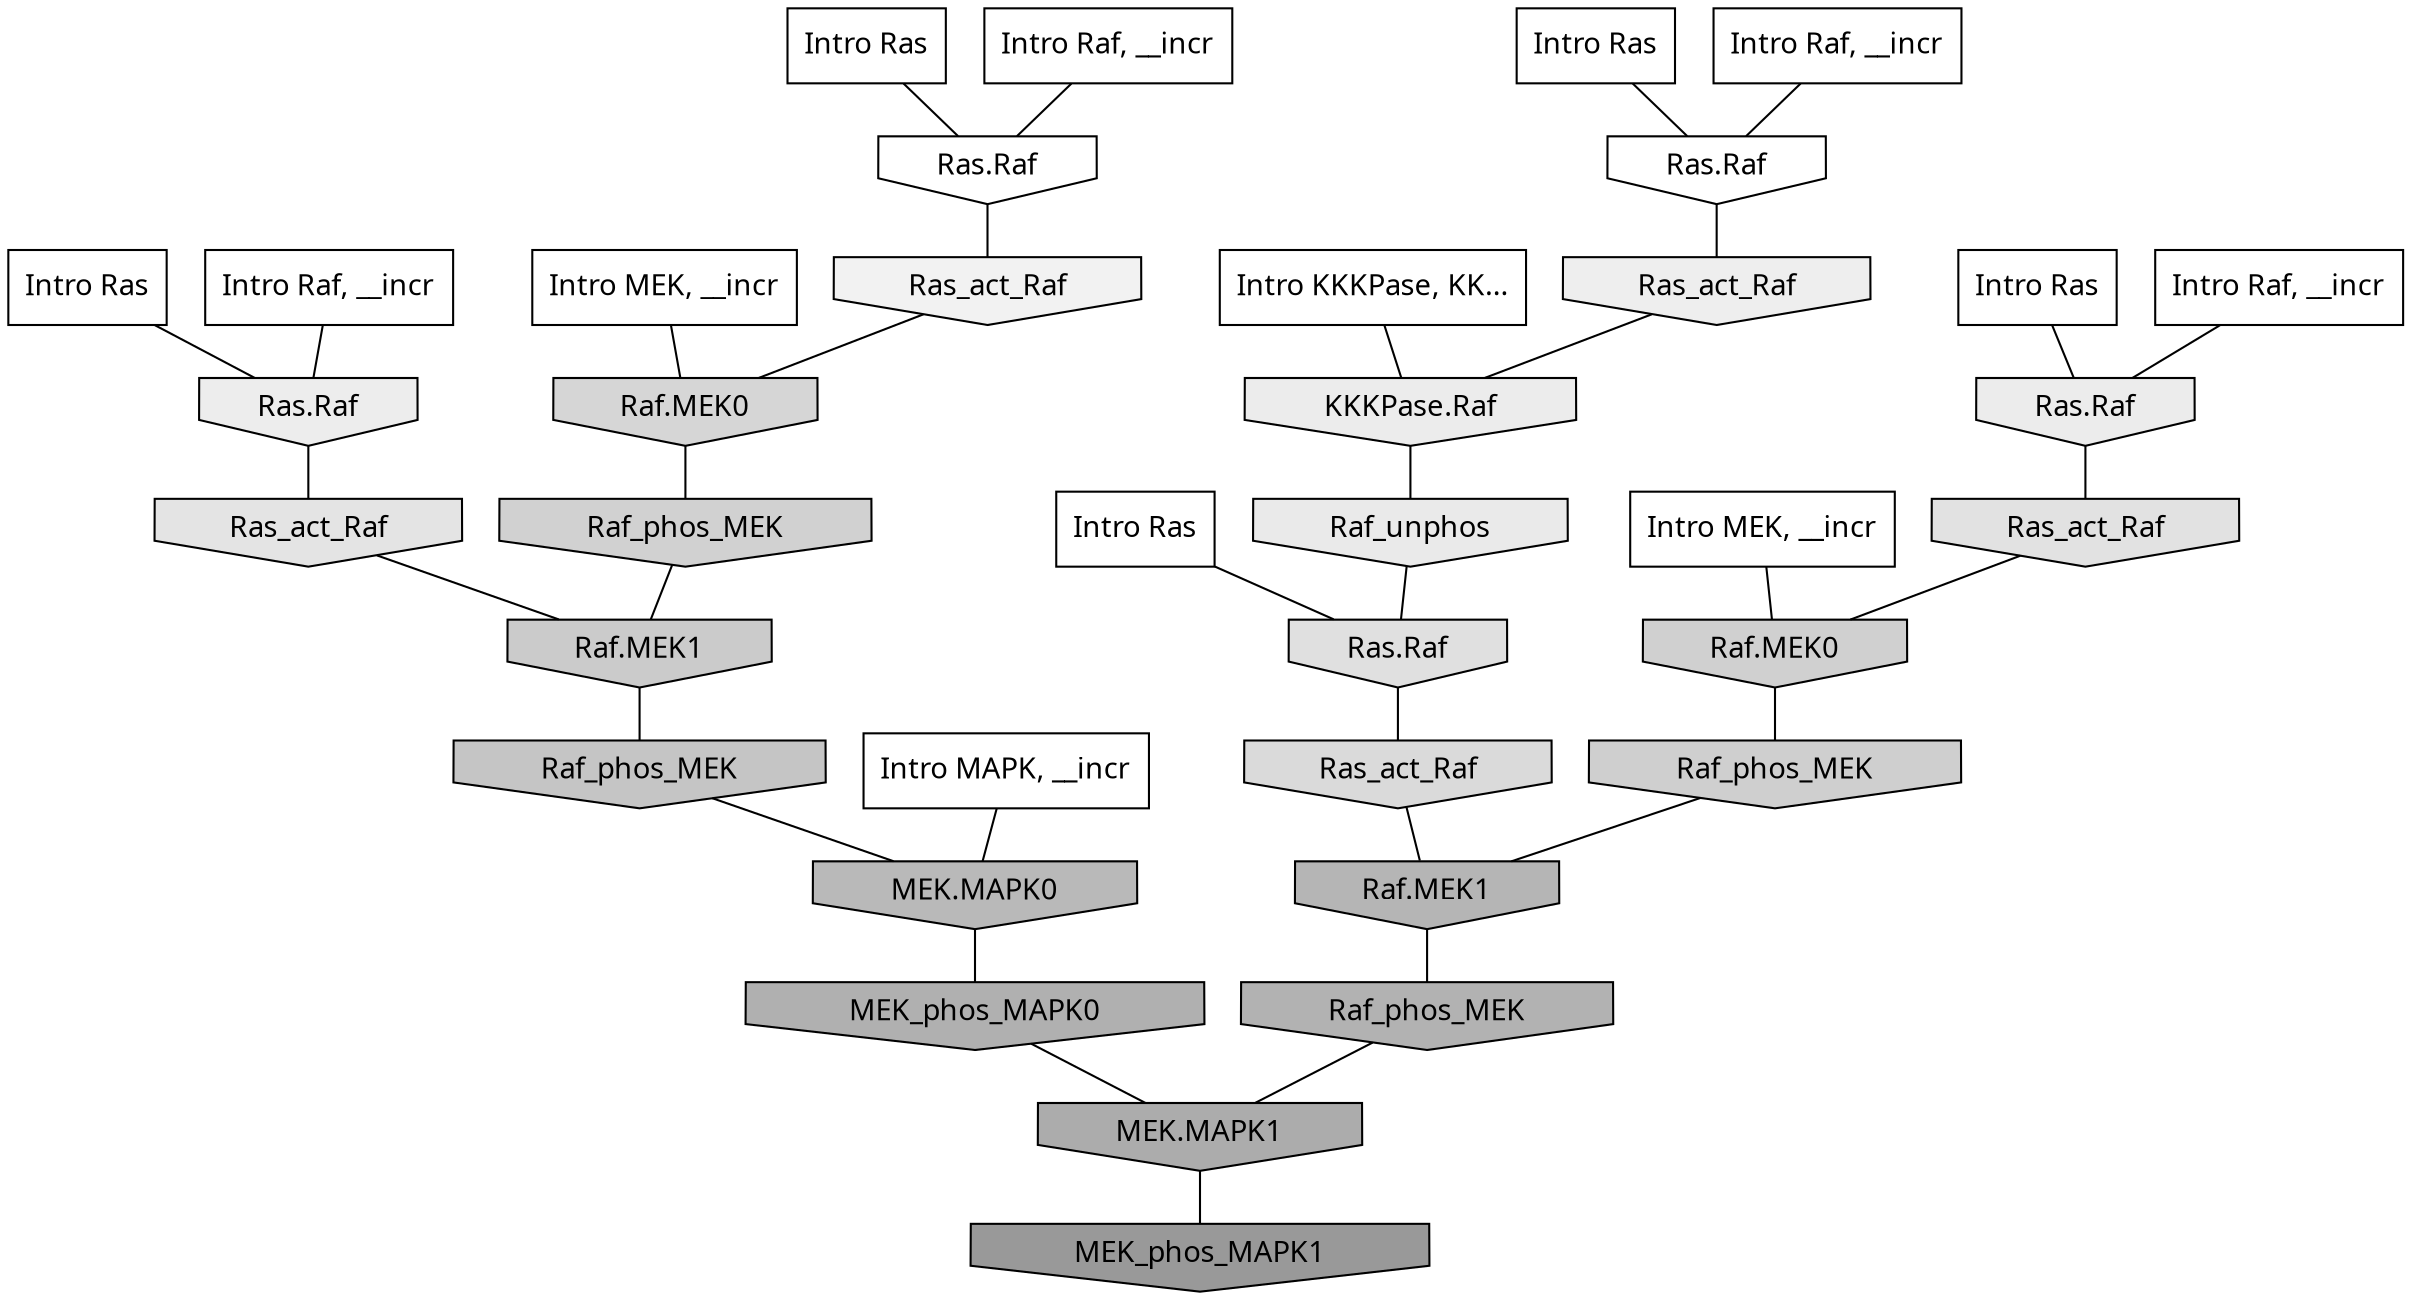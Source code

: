 digraph G{
  rankdir="TB";
  ranksep=0.30;
  node [fontname="CMU Serif"];
  edge [fontname="CMU Serif"];
  
  11 [label="Intro Ras", shape=rectangle, style=filled, fillcolor="0.000 0.000 1.000"]
  
  13 [label="Intro Ras", shape=rectangle, style=filled, fillcolor="0.000 0.000 1.000"]
  
  52 [label="Intro Ras", shape=rectangle, style=filled, fillcolor="0.000 0.000 1.000"]
  
  55 [label="Intro Ras", shape=rectangle, style=filled, fillcolor="0.000 0.000 1.000"]
  
  75 [label="Intro Ras", shape=rectangle, style=filled, fillcolor="0.000 0.000 1.000"]
  
  158 [label="Intro Raf, __incr", shape=rectangle, style=filled, fillcolor="0.000 0.000 1.000"]
  
  612 [label="Intro Raf, __incr", shape=rectangle, style=filled, fillcolor="0.000 0.000 1.000"]
  
  916 [label="Intro Raf, __incr", shape=rectangle, style=filled, fillcolor="0.000 0.000 1.000"]
  
  1038 [label="Intro Raf, __incr", shape=rectangle, style=filled, fillcolor="0.000 0.000 1.000"]
  
  1858 [label="Intro MEK, __incr", shape=rectangle, style=filled, fillcolor="0.000 0.000 1.000"]
  
  2062 [label="Intro MEK, __incr", shape=rectangle, style=filled, fillcolor="0.000 0.000 1.000"]
  
  3030 [label="Intro MAPK, __incr", shape=rectangle, style=filled, fillcolor="0.000 0.000 1.000"]
  
  3190 [label="Intro KKKPase, KK...", shape=rectangle, style=filled, fillcolor="0.000 0.000 1.000"]
  
  3204 [label="Ras.Raf", shape=invhouse, style=filled, fillcolor="0.000 0.000 1.000"]
  
  3205 [label="Ras.Raf", shape=invhouse, style=filled, fillcolor="0.000 0.000 1.000"]
  
  3805 [label="Ras_act_Raf", shape=invhouse, style=filled, fillcolor="0.000 0.000 0.947"]
  
  4109 [label="Ras_act_Raf", shape=invhouse, style=filled, fillcolor="0.000 0.000 0.930"]
  
  4185 [label="Ras.Raf", shape=invhouse, style=filled, fillcolor="0.000 0.000 0.926"]
  
  4195 [label="Ras.Raf", shape=invhouse, style=filled, fillcolor="0.000 0.000 0.925"]
  
  4245 [label="KKKPase.Raf", shape=invhouse, style=filled, fillcolor="0.000 0.000 0.922"]
  
  4309 [label="Raf_unphos", shape=invhouse, style=filled, fillcolor="0.000 0.000 0.917"]
  
  4825 [label="Ras_act_Raf", shape=invhouse, style=filled, fillcolor="0.000 0.000 0.891"]
  
  4915 [label="Ras_act_Raf", shape=invhouse, style=filled, fillcolor="0.000 0.000 0.885"]
  
  5064 [label="Ras.Raf", shape=invhouse, style=filled, fillcolor="0.000 0.000 0.877"]
  
  5557 [label="Ras_act_Raf", shape=invhouse, style=filled, fillcolor="0.000 0.000 0.852"]
  
  5909 [label="Raf.MEK0", shape=invhouse, style=filled, fillcolor="0.000 0.000 0.838"]
  
  6320 [label="Raf_phos_MEK", shape=invhouse, style=filled, fillcolor="0.000 0.000 0.820"]
  
  6525 [label="Raf.MEK0", shape=invhouse, style=filled, fillcolor="0.000 0.000 0.813"]
  
  6554 [label="Raf_phos_MEK", shape=invhouse, style=filled, fillcolor="0.000 0.000 0.812"]
  
  7090 [label="Raf.MEK1", shape=invhouse, style=filled, fillcolor="0.000 0.000 0.795"]
  
  8003 [label="Raf_phos_MEK", shape=invhouse, style=filled, fillcolor="0.000 0.000 0.771"]
  
  10128 [label="MEK.MAPK0", shape=invhouse, style=filled, fillcolor="0.000 0.000 0.723"]
  
  10957 [label="Raf.MEK1", shape=invhouse, style=filled, fillcolor="0.000 0.000 0.709"]
  
  11790 [label="Raf_phos_MEK", shape=invhouse, style=filled, fillcolor="0.000 0.000 0.696"]
  
  12280 [label="MEK_phos_MAPK0", shape=invhouse, style=filled, fillcolor="0.000 0.000 0.689"]
  
  13502 [label="MEK.MAPK1", shape=invhouse, style=filled, fillcolor="0.000 0.000 0.672"]
  
  17641 [label="MEK_phos_MAPK1", shape=invhouse, style=filled, fillcolor="0.000 0.000 0.600"]
  
  
  13502 -> 17641 [dir=none, color="0.000 0.000 0.000"] 
  12280 -> 13502 [dir=none, color="0.000 0.000 0.000"] 
  11790 -> 13502 [dir=none, color="0.000 0.000 0.000"] 
  10957 -> 11790 [dir=none, color="0.000 0.000 0.000"] 
  10128 -> 12280 [dir=none, color="0.000 0.000 0.000"] 
  8003 -> 10128 [dir=none, color="0.000 0.000 0.000"] 
  7090 -> 8003 [dir=none, color="0.000 0.000 0.000"] 
  6554 -> 10957 [dir=none, color="0.000 0.000 0.000"] 
  6525 -> 6554 [dir=none, color="0.000 0.000 0.000"] 
  6320 -> 7090 [dir=none, color="0.000 0.000 0.000"] 
  5909 -> 6320 [dir=none, color="0.000 0.000 0.000"] 
  5557 -> 10957 [dir=none, color="0.000 0.000 0.000"] 
  5064 -> 5557 [dir=none, color="0.000 0.000 0.000"] 
  4915 -> 6525 [dir=none, color="0.000 0.000 0.000"] 
  4825 -> 7090 [dir=none, color="0.000 0.000 0.000"] 
  4309 -> 5064 [dir=none, color="0.000 0.000 0.000"] 
  4245 -> 4309 [dir=none, color="0.000 0.000 0.000"] 
  4195 -> 4915 [dir=none, color="0.000 0.000 0.000"] 
  4185 -> 4825 [dir=none, color="0.000 0.000 0.000"] 
  4109 -> 4245 [dir=none, color="0.000 0.000 0.000"] 
  3805 -> 5909 [dir=none, color="0.000 0.000 0.000"] 
  3205 -> 3805 [dir=none, color="0.000 0.000 0.000"] 
  3204 -> 4109 [dir=none, color="0.000 0.000 0.000"] 
  3190 -> 4245 [dir=none, color="0.000 0.000 0.000"] 
  3030 -> 10128 [dir=none, color="0.000 0.000 0.000"] 
  2062 -> 5909 [dir=none, color="0.000 0.000 0.000"] 
  1858 -> 6525 [dir=none, color="0.000 0.000 0.000"] 
  1038 -> 4185 [dir=none, color="0.000 0.000 0.000"] 
  916 -> 4195 [dir=none, color="0.000 0.000 0.000"] 
  612 -> 3205 [dir=none, color="0.000 0.000 0.000"] 
  158 -> 3204 [dir=none, color="0.000 0.000 0.000"] 
  75 -> 3204 [dir=none, color="0.000 0.000 0.000"] 
  55 -> 3205 [dir=none, color="0.000 0.000 0.000"] 
  52 -> 4195 [dir=none, color="0.000 0.000 0.000"] 
  13 -> 5064 [dir=none, color="0.000 0.000 0.000"] 
  11 -> 4185 [dir=none, color="0.000 0.000 0.000"] 
  
  }
